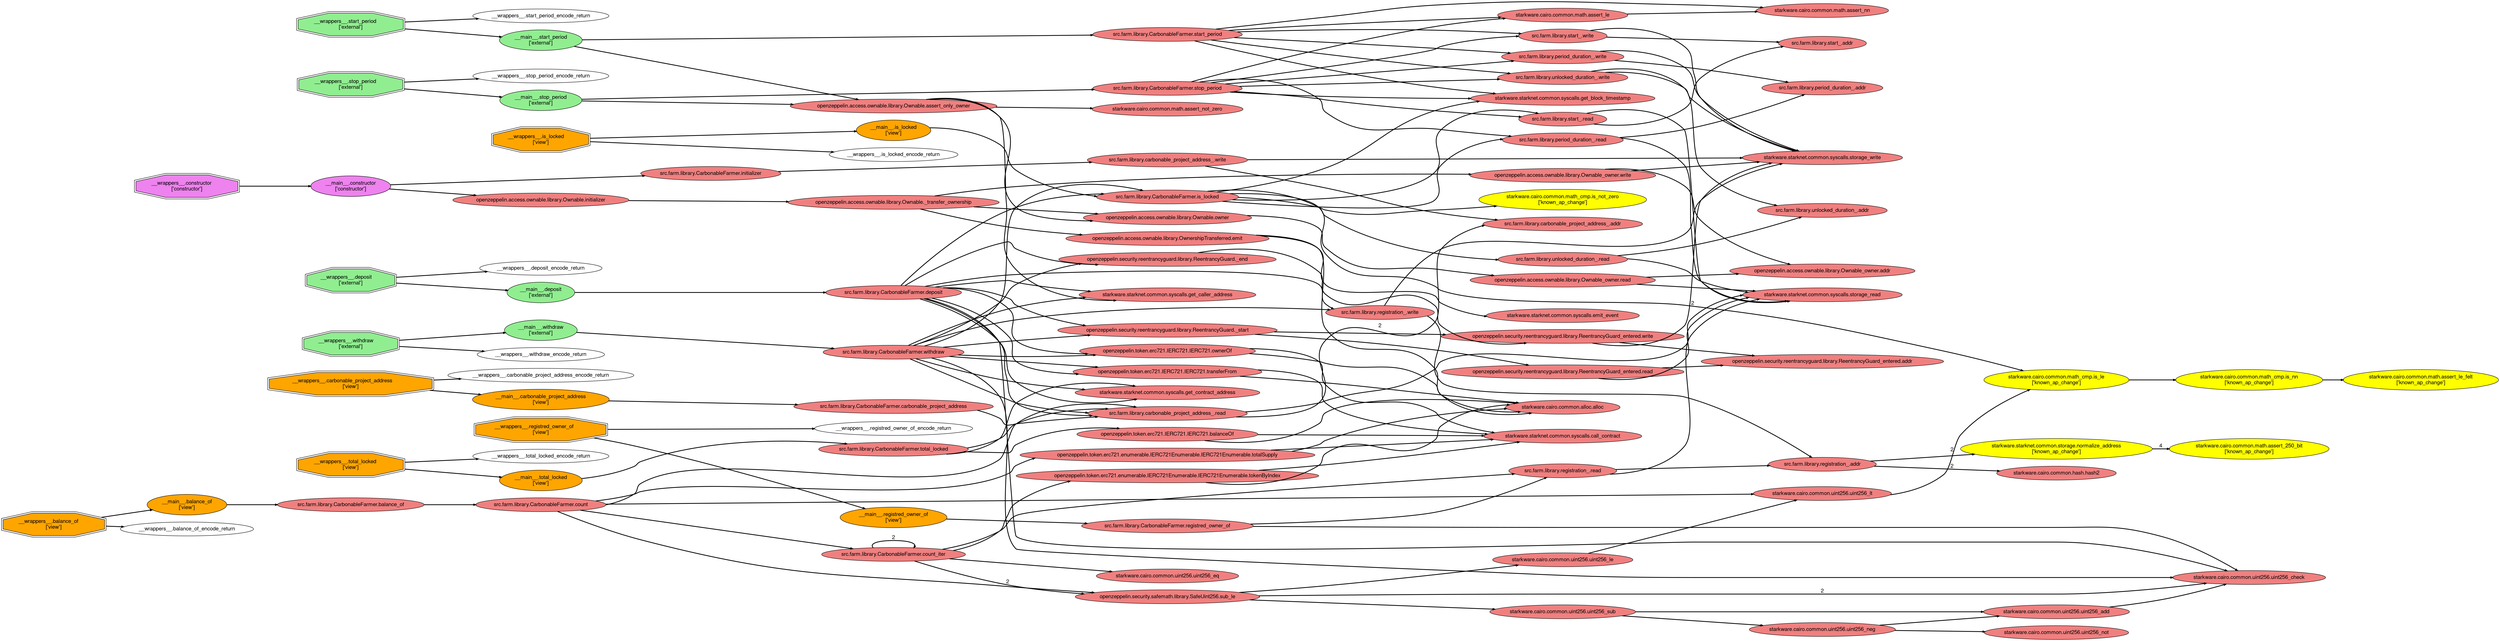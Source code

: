 // Call flow graph
digraph CarbonableOffseter {
	graph [fontname="Helvetica,Arial,sans-serif" fontsize=20 layout=dot newrank=true rankdir=LR]
	node [fontname="Helvetica,Arial,sans-serif" pencolor="#00000044" shape="rect, plaintext" style=filled]
	edge [arrowsize=0.5 fontname="Helvetica,Arial,sans-serif" labeldistance=3 labelfontcolor="#00000080" penwidth=2]
	0 [label="starkware.cairo.common.alloc.alloc" color="" fillcolor=lightcoral shape=oval style=filled]
	3 [label="starkware.cairo.common.hash.hash2" color="" fillcolor=lightcoral shape=oval style=filled]
	9 [label="starkware.cairo.common.math.assert_not_zero" color="" fillcolor=lightcoral shape=oval style=filled]
	14 [label="starkware.cairo.common.math.assert_nn" color="" fillcolor=lightcoral shape=oval style=filled]
	18 [label="starkware.cairo.common.math.assert_le" color="" fillcolor=lightcoral shape=oval style=filled]
	23 [label="starkware.cairo.common.math.assert_250_bit\l['known_ap_change']" color="" fillcolor=yellow shape=oval style=filled]
	36 [label="starkware.cairo.common.math.assert_le_felt\l['known_ap_change']" color="" fillcolor=yellow shape=oval style=filled]
	81 [label="starkware.starknet.common.storage.normalize_address\l['known_ap_change']" color="" fillcolor=yellow shape=oval style=filled]
	121 [label="starkware.starknet.common.syscalls.call_contract" color="" fillcolor=lightcoral shape=oval style=filled]
	133 [label="starkware.starknet.common.syscalls.get_caller_address" color="" fillcolor=lightcoral shape=oval style=filled]
	140 [label="starkware.starknet.common.syscalls.get_contract_address" color="" fillcolor=lightcoral shape=oval style=filled]
	147 [label="starkware.starknet.common.syscalls.get_block_timestamp" color="" fillcolor=lightcoral shape=oval style=filled]
	154 [label="starkware.starknet.common.syscalls.storage_read" color="" fillcolor=lightcoral shape=oval style=filled]
	162 [label="starkware.starknet.common.syscalls.storage_write" color="" fillcolor=lightcoral shape=oval style=filled]
	170 [label="starkware.starknet.common.syscalls.emit_event" color="" fillcolor=lightcoral shape=oval style=filled]
	180 [label="starkware.cairo.common.math_cmp.is_not_zero\l['known_ap_change']" color="" fillcolor=yellow shape=oval style=filled]
	188 [label="starkware.cairo.common.math_cmp.is_nn\l['known_ap_change']" color="" fillcolor=yellow shape=oval style=filled]
	221 [label="starkware.cairo.common.math_cmp.is_le\l['known_ap_change']" color="" fillcolor=yellow shape=oval style=filled]
	226 [label="starkware.cairo.common.uint256.uint256_check" color="" fillcolor=lightcoral shape=oval style=filled]
	231 [label="starkware.cairo.common.uint256.uint256_add" color="" fillcolor=lightcoral shape=oval style=filled]
	253 [label="starkware.cairo.common.uint256.uint256_lt" color="" fillcolor=lightcoral shape=oval style=filled]
	270 [label="starkware.cairo.common.uint256.uint256_le" color="" fillcolor=lightcoral shape=oval style=filled]
	282 [label="starkware.cairo.common.uint256.uint256_not" color="" fillcolor=lightcoral shape=oval style=filled]
	290 [label="starkware.cairo.common.uint256.uint256_neg" color="" fillcolor=lightcoral shape=oval style=filled]
	305 [label="starkware.cairo.common.uint256.uint256_sub" color="" fillcolor=lightcoral shape=oval style=filled]
	321 [label="starkware.cairo.common.uint256.uint256_eq" color="" fillcolor=lightcoral shape=oval style=filled]
	343 [label="openzeppelin.access.ownable.library.OwnershipTransferred.emit" color="" fillcolor=lightcoral shape=oval style=filled]
	368 [label="openzeppelin.access.ownable.library.Ownable_owner.addr" color="" fillcolor=lightcoral shape=oval style=filled]
	373 [label="openzeppelin.access.ownable.library.Ownable_owner.read" color="" fillcolor=lightcoral shape=oval style=filled]
	386 [label="openzeppelin.access.ownable.library.Ownable_owner.write" color="" fillcolor=lightcoral shape=oval style=filled]
	398 [label="openzeppelin.access.ownable.library.Ownable.initializer" color="" fillcolor=lightcoral shape=oval style=filled]
	405 [label="openzeppelin.access.ownable.library.Ownable.assert_only_owner" color="" fillcolor=lightcoral shape=oval style=filled]
	420 [label="openzeppelin.access.ownable.library.Ownable.owner" color="" fillcolor=lightcoral shape=oval style=filled]
	426 [label="openzeppelin.access.ownable.library.Ownable._transfer_ownership" color="" fillcolor=lightcoral shape=oval style=filled]
	447 [label="openzeppelin.security.safemath.library.SafeUint256.sub_le" color="" fillcolor=lightcoral shape=oval style=filled]
	479 [label="openzeppelin.token.erc721.IERC721.IERC721.balanceOf" color="" fillcolor=lightcoral shape=oval style=filled]
	503 [label="openzeppelin.token.erc721.IERC721.IERC721.ownerOf" color="" fillcolor=lightcoral shape=oval style=filled]
	527 [label="openzeppelin.token.erc721.IERC721.IERC721.transferFrom" color="" fillcolor=lightcoral shape=oval style=filled]
	549 [label="openzeppelin.token.erc721.enumerable.IERC721Enumerable.IERC721Enumerable.totalSupply" color="" fillcolor=lightcoral shape=oval style=filled]
	570 [label="openzeppelin.token.erc721.enumerable.IERC721Enumerable.IERC721Enumerable.tokenByIndex" color="" fillcolor=lightcoral shape=oval style=filled]
	595 [label="openzeppelin.security.reentrancyguard.library.ReentrancyGuard_entered.addr" color="" fillcolor=lightcoral shape=oval style=filled]
	600 [label="openzeppelin.security.reentrancyguard.library.ReentrancyGuard_entered.read" color="" fillcolor=lightcoral shape=oval style=filled]
	613 [label="openzeppelin.security.reentrancyguard.library.ReentrancyGuard_entered.write" color="" fillcolor=lightcoral shape=oval style=filled]
	625 [label="openzeppelin.security.reentrancyguard.library.ReentrancyGuard._start" color="" fillcolor=lightcoral shape=oval style=filled]
	640 [label="openzeppelin.security.reentrancyguard.library.ReentrancyGuard._end" color="" fillcolor=lightcoral shape=oval style=filled]
	648 [label="src.farm.library.carbonable_project_address_.addr" color="" fillcolor=lightcoral shape=oval style=filled]
	653 [label="src.farm.library.carbonable_project_address_.read" color="" fillcolor=lightcoral shape=oval style=filled]
	666 [label="src.farm.library.carbonable_project_address_.write" color="" fillcolor=lightcoral shape=oval style=filled]
	678 [label="src.farm.library.start_.addr" color="" fillcolor=lightcoral shape=oval style=filled]
	683 [label="src.farm.library.start_.read" color="" fillcolor=lightcoral shape=oval style=filled]
	696 [label="src.farm.library.start_.write" color="" fillcolor=lightcoral shape=oval style=filled]
	708 [label="src.farm.library.unlocked_duration_.addr" color="" fillcolor=lightcoral shape=oval style=filled]
	713 [label="src.farm.library.unlocked_duration_.read" color="" fillcolor=lightcoral shape=oval style=filled]
	726 [label="src.farm.library.unlocked_duration_.write" color="" fillcolor=lightcoral shape=oval style=filled]
	738 [label="src.farm.library.period_duration_.addr" color="" fillcolor=lightcoral shape=oval style=filled]
	743 [label="src.farm.library.period_duration_.read" color="" fillcolor=lightcoral shape=oval style=filled]
	756 [label="src.farm.library.period_duration_.write" color="" fillcolor=lightcoral shape=oval style=filled]
	768 [label="src.farm.library.registration_.addr" color="" fillcolor=lightcoral shape=oval style=filled]
	785 [label="src.farm.library.registration_.read" color="" fillcolor=lightcoral shape=oval style=filled]
	800 [label="src.farm.library.registration_.write" color="" fillcolor=lightcoral shape=oval style=filled]
	814 [label="src.farm.library.CarbonableFarmer.initializer" color="" fillcolor=lightcoral shape=oval style=filled]
	821 [label="src.farm.library.CarbonableFarmer.carbonable_project_address" color="" fillcolor=lightcoral shape=oval style=filled]
	827 [label="src.farm.library.CarbonableFarmer.is_locked" color="" fillcolor=lightcoral shape=oval style=filled]
	867 [label="src.farm.library.CarbonableFarmer.total_locked" color="" fillcolor=lightcoral shape=oval style=filled]
	887 [label="src.farm.library.CarbonableFarmer.balance_of" color="" fillcolor=lightcoral shape=oval style=filled]
	896 [label="src.farm.library.CarbonableFarmer.registred_owner_of" color="" fillcolor=lightcoral shape=oval style=filled]
	909 [label="src.farm.library.CarbonableFarmer.start_period" color="" fillcolor=lightcoral shape=oval style=filled]
	935 [label="src.farm.library.CarbonableFarmer.stop_period" color="" fillcolor=lightcoral shape=oval style=filled]
	971 [label="src.farm.library.CarbonableFarmer.deposit" color="" fillcolor=lightcoral shape=oval style=filled]
	1026 [label="src.farm.library.CarbonableFarmer.withdraw" color="" fillcolor=lightcoral shape=oval style=filled]
	1082 [label="src.farm.library.CarbonableFarmer.count" color="" fillcolor=lightcoral shape=oval style=filled]
	1131 [label="src.farm.library.CarbonableFarmer.count_iter" color="" fillcolor=lightcoral shape=oval style=filled]
	1229 [label="__main__.constructor\l['constructor']" color="" fillcolor=violet shape=oval style=filled]
	1239 [label="__wrappers__.constructor\l['constructor']" color="" fillcolor=violet shape=doubleoctagon style=filled]
	1258 [label="__main__.carbonable_project_address\l['view']" color="" fillcolor=orange shape=oval style=filled]
	1264 [label="__wrappers__.carbonable_project_address_encode_return" color="" fillcolor=white shape=oval style=solid]
	1273 [label="__wrappers__.carbonable_project_address\l['view']" color="" fillcolor=orange shape=doubleoctagon style=filled]
	1288 [label="__main__.is_locked\l['view']" color="" fillcolor=orange shape=oval style=filled]
	1294 [label="__wrappers__.is_locked_encode_return" color="" fillcolor=white shape=oval style=solid]
	1303 [label="__wrappers__.is_locked\l['view']" color="" fillcolor=orange shape=doubleoctagon style=filled]
	1318 [label="__main__.total_locked\l['view']" color="" fillcolor=orange shape=oval style=filled]
	1324 [label="__wrappers__.total_locked_encode_return" color="" fillcolor=white shape=oval style=solid]
	1334 [label="__wrappers__.total_locked\l['view']" color="" fillcolor=orange shape=doubleoctagon style=filled]
	1349 [label="__main__.balance_of\l['view']" color="" fillcolor=orange shape=oval style=filled]
	1356 [label="__wrappers__.balance_of_encode_return" color="" fillcolor=white shape=oval style=solid]
	1365 [label="__wrappers__.balance_of\l['view']" color="" fillcolor=orange shape=doubleoctagon style=filled]
	1383 [label="__main__.registred_owner_of\l['view']" color="" fillcolor=orange shape=oval style=filled]
	1391 [label="__wrappers__.registred_owner_of_encode_return" color="" fillcolor=white shape=oval style=solid]
	1400 [label="__wrappers__.registred_owner_of\l['view']" color="" fillcolor=orange shape=doubleoctagon style=filled]
	1419 [label="__main__.start_period\l['external']" color="" fillcolor=lightgreen shape=oval style=filled]
	1429 [label="__wrappers__.start_period_encode_return" color="" fillcolor=white shape=oval style=solid]
	1438 [label="__wrappers__.start_period\l['external']" color="" fillcolor=lightgreen shape=doubleoctagon style=filled]
	1457 [label="__main__.stop_period\l['external']" color="" fillcolor=lightgreen shape=oval style=filled]
	1465 [label="__wrappers__.stop_period_encode_return" color="" fillcolor=white shape=oval style=solid]
	1474 [label="__wrappers__.stop_period\l['external']" color="" fillcolor=lightgreen shape=doubleoctagon style=filled]
	1489 [label="__main__.deposit\l['external']" color="" fillcolor=lightgreen shape=oval style=filled]
	1497 [label="__wrappers__.deposit_encode_return" color="" fillcolor=white shape=oval style=solid]
	1506 [label="__wrappers__.deposit\l['external']" color="" fillcolor=lightgreen shape=doubleoctagon style=filled]
	1525 [label="__main__.withdraw\l['external']" color="" fillcolor=lightgreen shape=oval style=filled]
	1533 [label="__wrappers__.withdraw_encode_return" color="" fillcolor=white shape=oval style=solid]
	1542 [label="__wrappers__.withdraw\l['external']" color="" fillcolor=lightgreen shape=doubleoctagon style=filled]
	18 -> 14
	81 -> 23 [label=4]
	188 -> 36
	221 -> 188
	231 -> 226
	253 -> 221 [label=2]
	270 -> 253
	290 -> 282
	290 -> 231
	305 -> 290
	305 -> 231
	343 -> 0 [label=2]
	343 -> 170
	373 -> 368
	373 -> 154
	386 -> 368
	386 -> 162
	398 -> 426
	405 -> 420
	405 -> 133
	405 -> 9
	420 -> 373
	426 -> 420
	426 -> 386
	426 -> 343
	447 -> 226 [label=2]
	447 -> 270
	447 -> 305
	479 -> 0
	479 -> 121
	503 -> 0
	503 -> 121
	527 -> 0
	527 -> 121
	549 -> 0
	549 -> 121
	570 -> 0
	570 -> 121
	600 -> 595
	600 -> 154
	613 -> 595
	613 -> 162
	625 -> 600
	625 -> 613
	640 -> 613
	653 -> 648
	653 -> 154
	666 -> 648
	666 -> 162
	683 -> 678
	683 -> 154
	696 -> 678
	696 -> 162
	713 -> 708
	713 -> 154
	726 -> 708
	726 -> 162
	743 -> 738
	743 -> 154
	756 -> 738
	756 -> 162
	768 -> 3 [label=2]
	768 -> 81
	785 -> 768
	785 -> 154
	800 -> 768
	800 -> 162
	814 -> 666
	821 -> 653
	827 -> 147
	827 -> 683
	827 -> 713
	827 -> 743
	827 -> 221 [label=2]
	827 -> 180
	867 -> 140
	867 -> 653
	867 -> 479
	887 -> 1082
	896 -> 226
	896 -> 785
	909 -> 14
	909 -> 18
	909 -> 147
	909 -> 696
	909 -> 756
	909 -> 726
	935 -> 147
	935 -> 683
	935 -> 743
	935 -> 18
	935 -> 696
	935 -> 756
	935 -> 726
	971 -> 625
	971 -> 827
	971 -> 226
	971 -> 653
	971 -> 133
	971 -> 140
	971 -> 527
	971 -> 503
	971 -> 800
	971 -> 640
	1026 -> 625
	1026 -> 827
	1026 -> 226
	1026 -> 800
	1026 -> 653
	1026 -> 140
	1026 -> 133
	1026 -> 527
	1026 -> 503
	1026 -> 640
	1082 -> 653
	1082 -> 549
	1082 -> 253
	1082 -> 447
	1082 -> 1131
	1131 -> 570
	1131 -> 785
	1131 -> 321
	1131 -> 447 [label=2]
	1131 -> 1131 [label=2]
	1229 -> 814
	1229 -> 398
	1239 -> 1229
	1258 -> 821
	1273 -> 1258
	1273 -> 1264
	1288 -> 827
	1303 -> 1288
	1303 -> 1294
	1318 -> 867
	1334 -> 1318
	1334 -> 1324
	1349 -> 887
	1365 -> 1349
	1365 -> 1356
	1383 -> 896
	1400 -> 1383
	1400 -> 1391
	1419 -> 405
	1419 -> 909
	1438 -> 1419
	1438 -> 1429
	1457 -> 405
	1457 -> 935
	1474 -> 1457
	1474 -> 1465
	1489 -> 971
	1506 -> 1489
	1506 -> 1497
	1525 -> 1026
	1542 -> 1525
	1542 -> 1533
}

